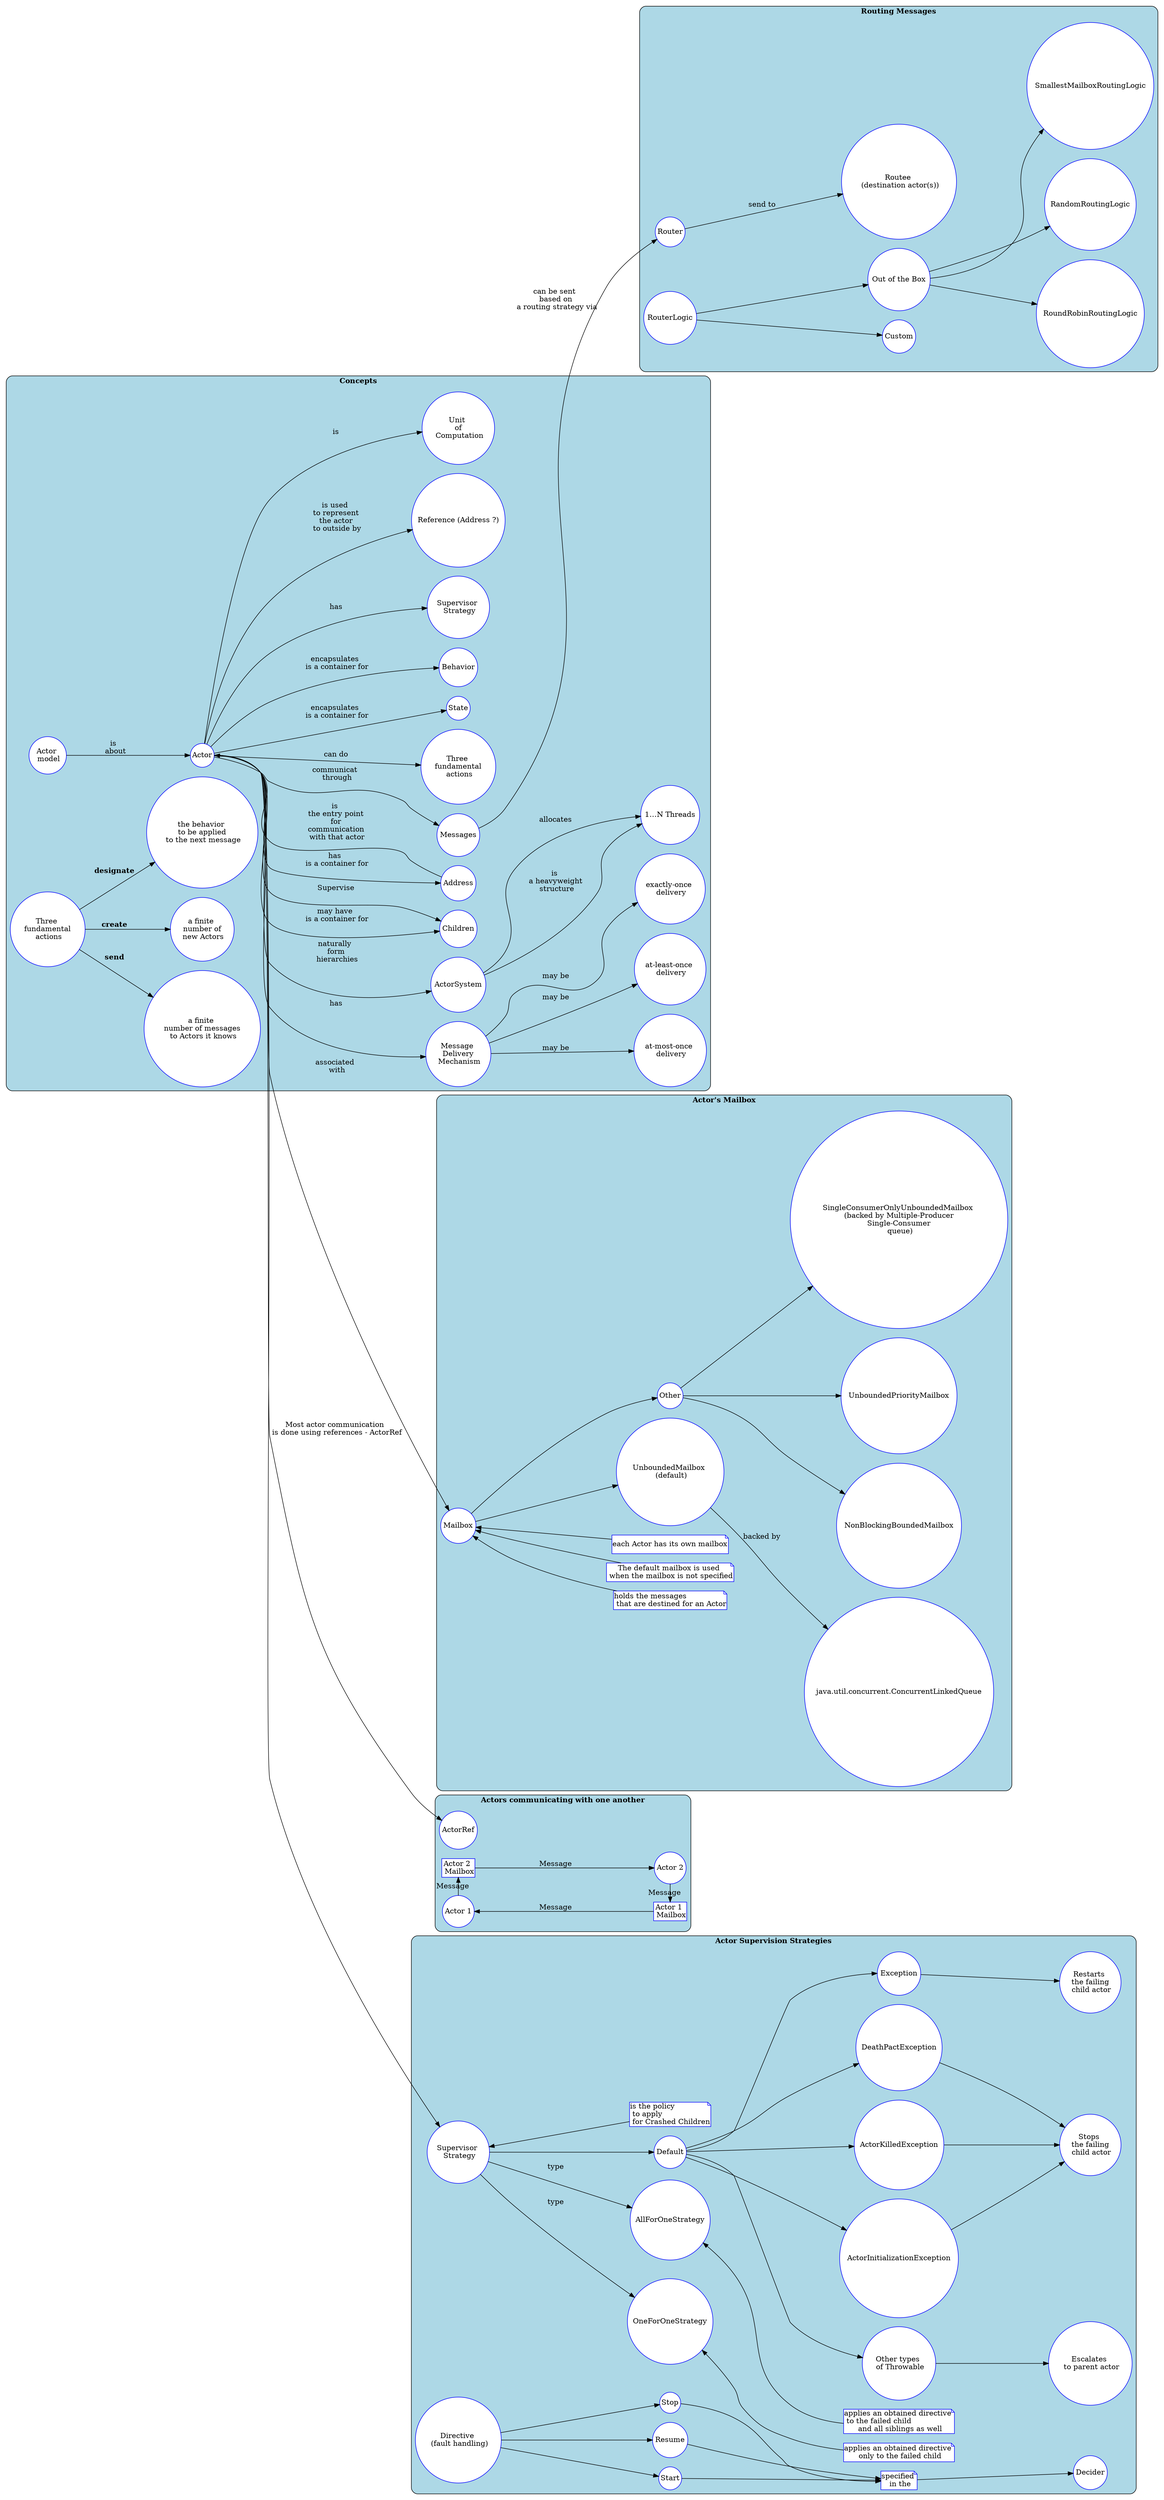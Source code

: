 digraph akka_actor {
	rankdir = "LR";
	compound = true;
	node [shape = circle style = filled fillcolor = white color = blue margin = 0.01];

	subgraph cluster_actor_model {
		label = <<B>Concepts</B>>; style = rounded; bgcolor = lightblue;
		
		"Actor \n model" -> Actor [label = "is \n about"];
		Actor -> "State" [label = "encapsulates \n is a container for"];
		Actor -> "Behavior" [label = "encapsulates \n is a container for"];
		Actor -> "Children" [label = "may have \n is a container for"];
		Actor -> "Supervisor \n Strategy" [label = "has"];
		Actor -> "Reference (Address ?)" [label = "is used \n to represent \n the actor \n to outside by"];
		Actor -> Address [label = "has \n is a container for"];
		Actor -> "Unit \n of \n Computation" [label = "is"];
		Actor -> "Messages" [label = "communicat \n through"];
		Address -> Actor [label = "is \n the entry point \n for \n communication \n with that actor"];
		Msg_Delivery [label = "Message \n Delivery \n Mechanism"];
		Actor -> Msg_Delivery [label = "has"];
		Msg_Delivery -> "at-most-once \n delivery" [label = "may be"];
		Msg_Delivery -> "at-least-once \n delivery" [label = "may be"];
		Msg_Delivery -> "exactly-once \n delivery" [label = "may be"];
		Actor -> ActorSystem [label = "naturally \n form \n hierarchies"];
		ActorSystem -> "1…N Threads" [label = "is \n a heavyweight \n structure"];
		ActorSystem -> "1…N Threads" [label = "allocates"];
		Actor -> "Three \n fundamental \n actions" [label = "can do"];
		Actions [label = "Three \n fundamental \n actions"];
		Actions -> "a finite \n number of messages \n to Actors it knows" [label = <<B>send</B>>]; 
		Actions -> "a finite \n number of \n new Actors" [label = <<B>create</B>>];
		Actions -> "the behavior \n to be applied \n to the next message" [label = <<B>designate</B>>];
	}

	subgraph cluster_mailbox {
	    label = <<B>Actor's Mailbox</B>>; style = rounded; bgcolor = lightblue;
        Actor -> Mailbox [label = "associated \n with"];
	    note_mb_1 [label = "holds the messages \l that are destined for an Actor" shape = note];
	    note_mb_2 [label = "The default mailbox is used \n when the mailbox is not specified" shape = note];
	    note_mb_3 [label = "each Actor has its own mailbox" shape = note];
	    Mailbox -> {
	        note_mb_1;
	        note_mb_2;
	        note_mb_3;
	    } [dir = back];
	    Default_MB [label = "UnboundedMailbox \n (default)"];
	    Mailbox -> Default_MB;
	    Default_MB -> "java.util.concurrent.ConcurrentLinkedQueue" [label = "backed by"];
	    Mailbox -> Other;
	    Other -> {
	        "SingleConsumerOnlyUnboundedMailbox \n (backed by Multiple-Producer \n Single-Consumer \n queue)";
	        NonBlockingBoundedMailbox; UnboundedPriorityMailbox;
	    }
	}

	subgraph cluster_actor_ref {
		label = <<B>Actors communicating with one another</B>>; style = rounded; bgcolor = lightblue;
		Actor -> "ActorRef" [label = "Most actor communication \n is done using references - ActorRef"];

        actor_1 [label = "Actor 1"];
        actor_2 [label = "Actor 2"];
        actor_1_mb [shape = box label = "Actor 1 \n Mailbox"];
        actor_2_mb [shape = box label = "Actor 2 \n Mailbox"];

        actor_1_mb -> actor_1 [label = "Message"];
        { rank=same actor_1 -> actor_2_mb [label = "Message"] };
        actor_2_mb -> actor_2 [label = "Message"];
        { rank=same actor_2 -> actor_1_mb [label = "Message"] };
	}

	subgraph cluster_supervision {
		label = <<B>Actor Supervision Strategies</B>>; style = rounded; bgcolor = lightblue;
		Actor -> "Children" [label = "Supervise"];
		Supervisor [label = "Supervisor \n Strategy"];

		Actor -> Supervisor;

		Supervisor -> Default;
		Default -> "ActorInitializationException" -> "Stops \n the failing \n child actor";
		Default -> "ActorKilledException" -> "Stops \n the failing \n child actor";
		Default -> "DeathPactException" -> "Stops \n the failing \n child actor";
		Default -> "Exception" -> "Restarts \n the failing \n child actor";
		Default -> "Other types \n of Throwable" -> "Escalates \n to parent actor";

        note_crashed [label = "is the policy \l to apply \l for Crashed Children" shape = note];
		Supervisor -> note_crashed [dir = back];
		Supervisor -> {
		    OneForOneStrategy;
		    AllForOneStrategy;
		} [label = "type"]
		note_strategy_1 [label = "applies an obtained directive \l only to the failed child" shape = note];
		OneForOneStrategy -> note_strategy_1 [dir = back];
		note_strategy_2 [label = "applies an obtained directive \l to the failed child \l and all siblings as well" shape = note dir = back];
		AllForOneStrategy -> note_strategy_2 [dir = back];

		Directive [label = "Directive \n (fault handling)"];
		Directive -> {
		    Stop;
		    Start;
		    Resume;
		}
		spec_note [shape = note label = "specified \n in the"];
		Stop -> spec_note;
		Start -> spec_note;
		Resume -> spec_note;
		spec_note -> Decider;
	}

	subgraph cluster_routing {
        label = <<B>Routing Messages</B>>; style = rounded; bgcolor = lightblue;
	    Routee [label = "Routee \n (destination actor(s))"];
	    Messages -> Router [label = "can be sent \n based on \n a routing strategy via"];
	    Router -> Routee [label = "send to"];
	    RouterLogic -> {
	        Custom; in_lib [label = "Out of the Box"];
        }
        in_lib -> { RoundRobinRoutingLogic; RandomRoutingLogic; SmallestMailboxRoutingLogic }
	}

}

